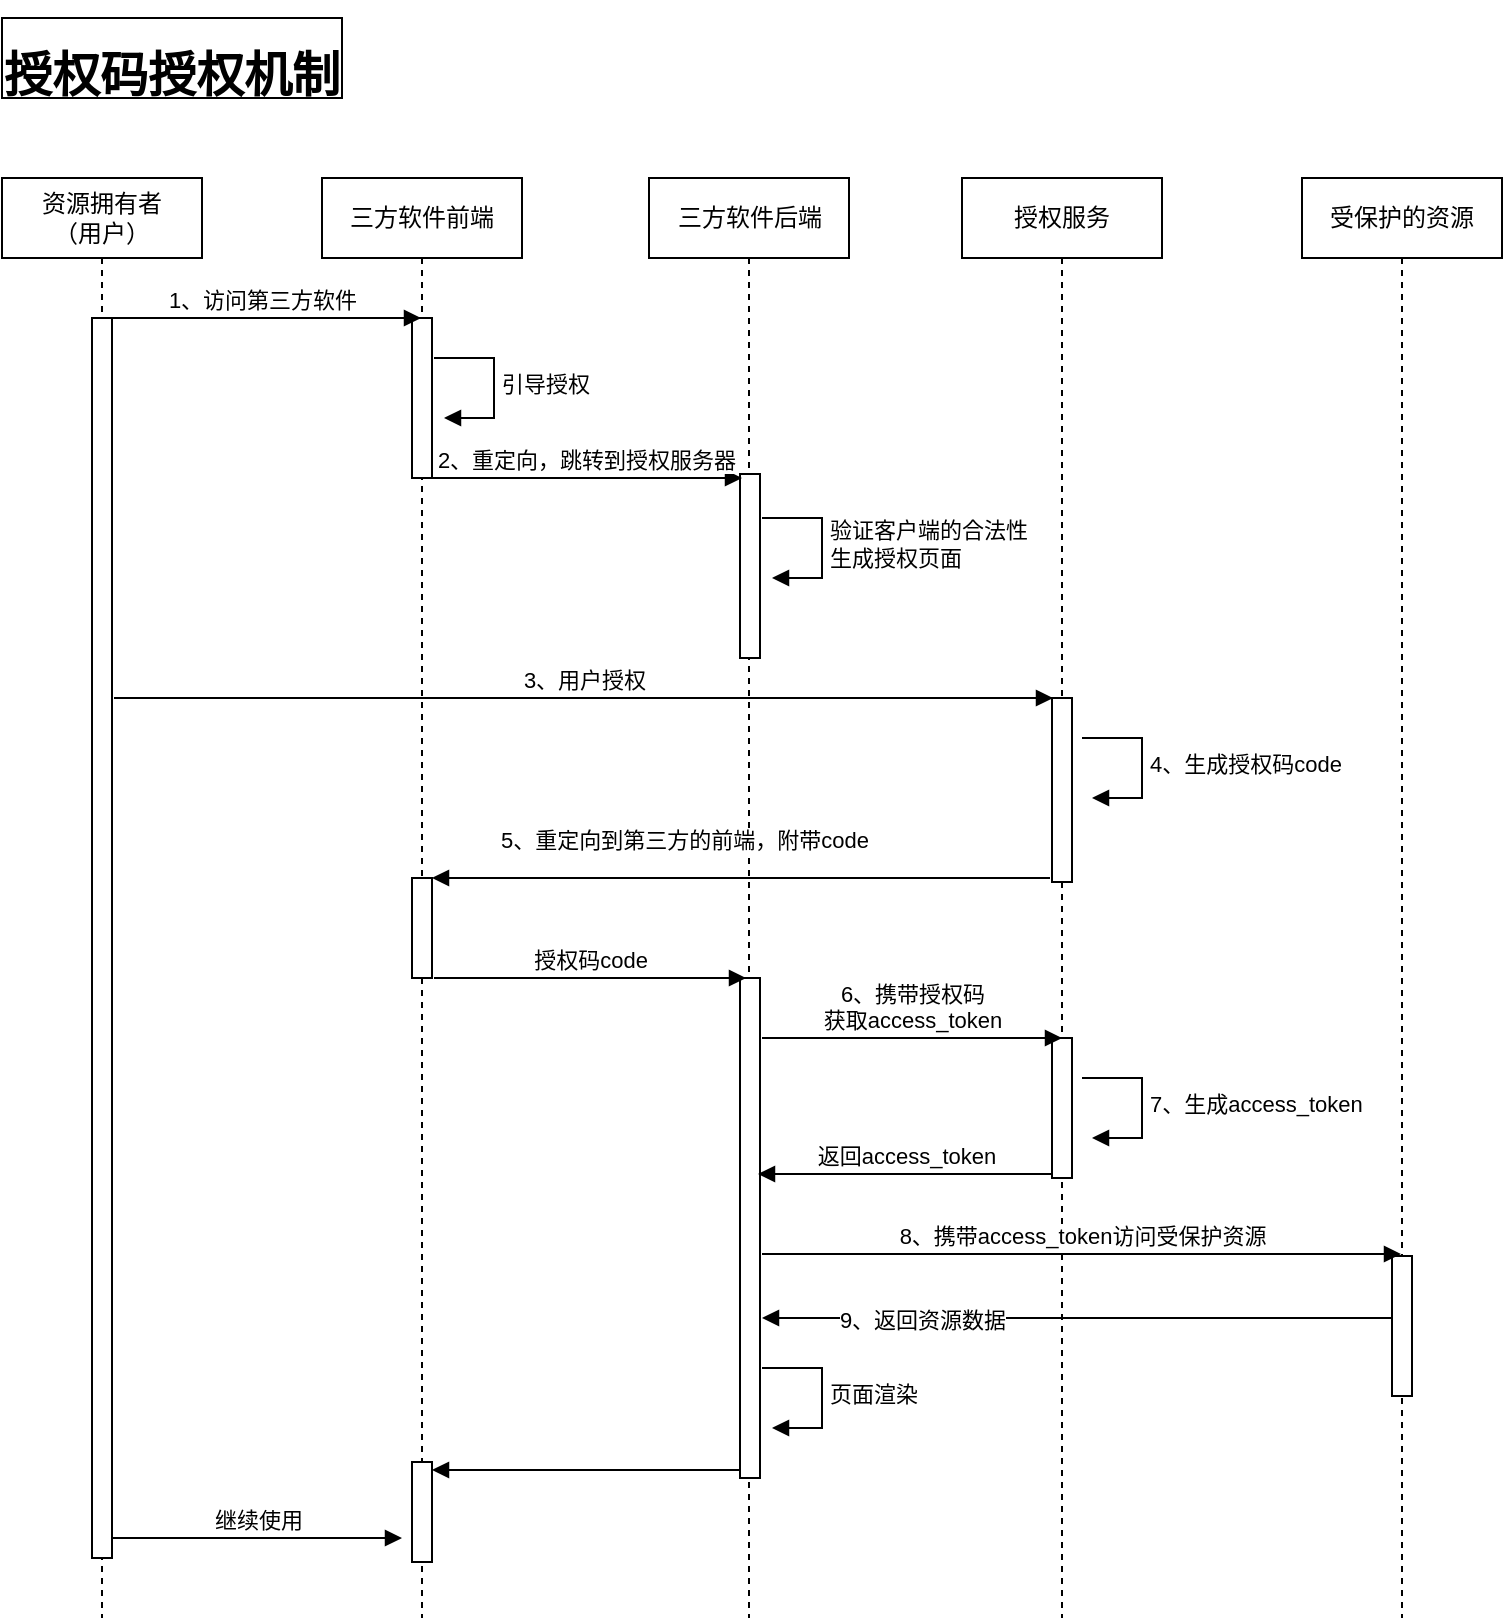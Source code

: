<mxfile version="26.0.16">
  <diagram name="第 1 页" id="b5yBVdAneSFUwX8WgcFp">
    <mxGraphModel dx="1744" dy="2205" grid="1" gridSize="10" guides="1" tooltips="1" connect="1" arrows="1" fold="1" page="1" pageScale="1" pageWidth="827" pageHeight="1169" math="0" shadow="0">
      <root>
        <mxCell id="0" />
        <mxCell id="1" parent="0" />
        <mxCell id="qJ1bP34VLIcEOfEzLXQR-1" value="资源拥有者&lt;br&gt;（用户）" style="shape=umlLifeline;perimeter=lifelinePerimeter;whiteSpace=wrap;html=1;container=1;dropTarget=0;collapsible=0;recursiveResize=0;outlineConnect=0;portConstraint=eastwest;newEdgeStyle={&quot;curved&quot;:0,&quot;rounded&quot;:0};" vertex="1" parent="1">
          <mxGeometry x="40" y="40" width="100" height="720" as="geometry" />
        </mxCell>
        <mxCell id="qJ1bP34VLIcEOfEzLXQR-6" value="" style="html=1;points=[[0,0,0,0,5],[0,1,0,0,-5],[1,0,0,0,5],[1,1,0,0,-5]];perimeter=orthogonalPerimeter;outlineConnect=0;targetShapes=umlLifeline;portConstraint=eastwest;newEdgeStyle={&quot;curved&quot;:0,&quot;rounded&quot;:0};" vertex="1" parent="qJ1bP34VLIcEOfEzLXQR-1">
          <mxGeometry x="45" y="70" width="10" height="620" as="geometry" />
        </mxCell>
        <mxCell id="qJ1bP34VLIcEOfEzLXQR-2" value="三方软件前端" style="shape=umlLifeline;perimeter=lifelinePerimeter;whiteSpace=wrap;html=1;container=1;dropTarget=0;collapsible=0;recursiveResize=0;outlineConnect=0;portConstraint=eastwest;newEdgeStyle={&quot;curved&quot;:0,&quot;rounded&quot;:0};" vertex="1" parent="1">
          <mxGeometry x="200" y="40" width="100" height="720" as="geometry" />
        </mxCell>
        <mxCell id="qJ1bP34VLIcEOfEzLXQR-7" value="" style="html=1;points=[[0,0,0,0,5],[0,1,0,0,-5],[1,0,0,0,5],[1,1,0,0,-5]];perimeter=orthogonalPerimeter;outlineConnect=0;targetShapes=umlLifeline;portConstraint=eastwest;newEdgeStyle={&quot;curved&quot;:0,&quot;rounded&quot;:0};" vertex="1" parent="qJ1bP34VLIcEOfEzLXQR-2">
          <mxGeometry x="45" y="70" width="10" height="80" as="geometry" />
        </mxCell>
        <mxCell id="qJ1bP34VLIcEOfEzLXQR-31" value="" style="html=1;points=[[0,0,0,0,5],[0,1,0,0,-5],[1,0,0,0,5],[1,1,0,0,-5]];perimeter=orthogonalPerimeter;outlineConnect=0;targetShapes=umlLifeline;portConstraint=eastwest;newEdgeStyle={&quot;curved&quot;:0,&quot;rounded&quot;:0};" vertex="1" parent="qJ1bP34VLIcEOfEzLXQR-2">
          <mxGeometry x="45" y="642" width="10" height="50" as="geometry" />
        </mxCell>
        <mxCell id="qJ1bP34VLIcEOfEzLXQR-3" value="三方软件后端" style="shape=umlLifeline;perimeter=lifelinePerimeter;whiteSpace=wrap;html=1;container=1;dropTarget=0;collapsible=0;recursiveResize=0;outlineConnect=0;portConstraint=eastwest;newEdgeStyle={&quot;curved&quot;:0,&quot;rounded&quot;:0};" vertex="1" parent="1">
          <mxGeometry x="363.5" y="40" width="100" height="720" as="geometry" />
        </mxCell>
        <mxCell id="qJ1bP34VLIcEOfEzLXQR-11" value="" style="html=1;points=[[0,0,0,0,5],[0,1,0,0,-5],[1,0,0,0,5],[1,1,0,0,-5]];perimeter=orthogonalPerimeter;outlineConnect=0;targetShapes=umlLifeline;portConstraint=eastwest;newEdgeStyle={&quot;curved&quot;:0,&quot;rounded&quot;:0};" vertex="1" parent="qJ1bP34VLIcEOfEzLXQR-3">
          <mxGeometry x="45.5" y="148" width="10" height="92" as="geometry" />
        </mxCell>
        <mxCell id="qJ1bP34VLIcEOfEzLXQR-20" value="" style="html=1;points=[[0,0,0,0,5],[0,1,0,0,-5],[1,0,0,0,5],[1,1,0,0,-5]];perimeter=orthogonalPerimeter;outlineConnect=0;targetShapes=umlLifeline;portConstraint=eastwest;newEdgeStyle={&quot;curved&quot;:0,&quot;rounded&quot;:0};" vertex="1" parent="qJ1bP34VLIcEOfEzLXQR-3">
          <mxGeometry x="45.5" y="400" width="10" height="250" as="geometry" />
        </mxCell>
        <mxCell id="qJ1bP34VLIcEOfEzLXQR-4" value="授权服务" style="shape=umlLifeline;perimeter=lifelinePerimeter;whiteSpace=wrap;html=1;container=1;dropTarget=0;collapsible=0;recursiveResize=0;outlineConnect=0;portConstraint=eastwest;newEdgeStyle={&quot;curved&quot;:0,&quot;rounded&quot;:0};" vertex="1" parent="1">
          <mxGeometry x="520" y="40" width="100" height="720" as="geometry" />
        </mxCell>
        <mxCell id="qJ1bP34VLIcEOfEzLXQR-14" value="" style="html=1;points=[[0,0,0,0,5],[0,1,0,0,-5],[1,0,0,0,5],[1,1,0,0,-5]];perimeter=orthogonalPerimeter;outlineConnect=0;targetShapes=umlLifeline;portConstraint=eastwest;newEdgeStyle={&quot;curved&quot;:0,&quot;rounded&quot;:0};" vertex="1" parent="qJ1bP34VLIcEOfEzLXQR-4">
          <mxGeometry x="45" y="260" width="10" height="92" as="geometry" />
        </mxCell>
        <mxCell id="qJ1bP34VLIcEOfEzLXQR-22" value="" style="html=1;points=[[0,0,0,0,5],[0,1,0,0,-5],[1,0,0,0,5],[1,1,0,0,-5]];perimeter=orthogonalPerimeter;outlineConnect=0;targetShapes=umlLifeline;portConstraint=eastwest;newEdgeStyle={&quot;curved&quot;:0,&quot;rounded&quot;:0};" vertex="1" parent="qJ1bP34VLIcEOfEzLXQR-4">
          <mxGeometry x="45" y="430" width="10" height="70" as="geometry" />
        </mxCell>
        <mxCell id="qJ1bP34VLIcEOfEzLXQR-5" value="受保护的资源" style="shape=umlLifeline;perimeter=lifelinePerimeter;whiteSpace=wrap;html=1;container=1;dropTarget=0;collapsible=0;recursiveResize=0;outlineConnect=0;portConstraint=eastwest;newEdgeStyle={&quot;curved&quot;:0,&quot;rounded&quot;:0};" vertex="1" parent="1">
          <mxGeometry x="690" y="40" width="100" height="720" as="geometry" />
        </mxCell>
        <mxCell id="qJ1bP34VLIcEOfEzLXQR-26" value="" style="html=1;points=[[0,0,0,0,5],[0,1,0,0,-5],[1,0,0,0,5],[1,1,0,0,-5]];perimeter=orthogonalPerimeter;outlineConnect=0;targetShapes=umlLifeline;portConstraint=eastwest;newEdgeStyle={&quot;curved&quot;:0,&quot;rounded&quot;:0};" vertex="1" parent="qJ1bP34VLIcEOfEzLXQR-5">
          <mxGeometry x="45" y="539" width="10" height="70" as="geometry" />
        </mxCell>
        <mxCell id="qJ1bP34VLIcEOfEzLXQR-8" value="1、访问第三方软件" style="html=1;verticalAlign=bottom;endArrow=block;curved=0;rounded=0;" edge="1" parent="1" target="qJ1bP34VLIcEOfEzLXQR-2">
          <mxGeometry width="80" relative="1" as="geometry">
            <mxPoint x="90" y="110" as="sourcePoint" />
            <mxPoint x="170" y="110" as="targetPoint" />
          </mxGeometry>
        </mxCell>
        <mxCell id="qJ1bP34VLIcEOfEzLXQR-10" value="验证客户端的合法性&lt;br&gt;生成授权页面" style="html=1;align=left;spacingLeft=2;endArrow=block;rounded=0;edgeStyle=orthogonalEdgeStyle;curved=0;rounded=0;" edge="1" parent="1">
          <mxGeometry relative="1" as="geometry">
            <mxPoint x="420" y="210" as="sourcePoint" />
            <Array as="points">
              <mxPoint x="450" y="240" />
            </Array>
            <mxPoint x="425" y="240" as="targetPoint" />
          </mxGeometry>
        </mxCell>
        <mxCell id="qJ1bP34VLIcEOfEzLXQR-12" value="2、重定向，跳转到授权服务器" style="html=1;verticalAlign=bottom;endArrow=block;curved=0;rounded=0;" edge="1" parent="1">
          <mxGeometry width="80" relative="1" as="geometry">
            <mxPoint x="254" y="190" as="sourcePoint" />
            <mxPoint x="410" y="190" as="targetPoint" />
          </mxGeometry>
        </mxCell>
        <mxCell id="qJ1bP34VLIcEOfEzLXQR-13" value="引导授权" style="html=1;align=left;spacingLeft=2;endArrow=block;rounded=0;edgeStyle=orthogonalEdgeStyle;curved=0;rounded=0;" edge="1" parent="1">
          <mxGeometry relative="1" as="geometry">
            <mxPoint x="256" y="130" as="sourcePoint" />
            <Array as="points">
              <mxPoint x="286" y="160" />
            </Array>
            <mxPoint x="261" y="160" as="targetPoint" />
          </mxGeometry>
        </mxCell>
        <mxCell id="qJ1bP34VLIcEOfEzLXQR-15" value="3、用户授权" style="html=1;verticalAlign=bottom;endArrow=block;curved=0;rounded=0;" edge="1" parent="1">
          <mxGeometry width="80" relative="1" as="geometry">
            <mxPoint x="96" y="300" as="sourcePoint" />
            <mxPoint x="565.5" y="300" as="targetPoint" />
          </mxGeometry>
        </mxCell>
        <mxCell id="qJ1bP34VLIcEOfEzLXQR-16" value="4、生成授权码code" style="html=1;align=left;spacingLeft=2;endArrow=block;rounded=0;edgeStyle=orthogonalEdgeStyle;curved=0;rounded=0;" edge="1" parent="1">
          <mxGeometry relative="1" as="geometry">
            <mxPoint x="580" y="320" as="sourcePoint" />
            <Array as="points">
              <mxPoint x="610" y="350" />
            </Array>
            <mxPoint x="585" y="350" as="targetPoint" />
          </mxGeometry>
        </mxCell>
        <mxCell id="qJ1bP34VLIcEOfEzLXQR-18" value="5、重定向到第三方的前端，附带code" style="html=1;verticalAlign=bottom;endArrow=block;curved=0;rounded=0;" edge="1" parent="1" source="qJ1bP34VLIcEOfEzLXQR-17" target="qJ1bP34VLIcEOfEzLXQR-2">
          <mxGeometry x="NaN" y="135" width="80" relative="1" as="geometry">
            <mxPoint x="564" y="390" as="sourcePoint" />
            <mxPoint x="424" y="390" as="targetPoint" />
            <mxPoint x="131" y="-35" as="offset" />
          </mxGeometry>
        </mxCell>
        <mxCell id="qJ1bP34VLIcEOfEzLXQR-19" value="" style="html=1;verticalAlign=bottom;endArrow=block;curved=0;rounded=0;" edge="1" parent="1" target="qJ1bP34VLIcEOfEzLXQR-17">
          <mxGeometry width="80" relative="1" as="geometry">
            <mxPoint x="564" y="390" as="sourcePoint" />
            <mxPoint x="250" y="390" as="targetPoint" />
          </mxGeometry>
        </mxCell>
        <mxCell id="qJ1bP34VLIcEOfEzLXQR-17" value="" style="html=1;points=[[0,0,0,0,5],[0,1,0,0,-5],[1,0,0,0,5],[1,1,0,0,-5]];perimeter=orthogonalPerimeter;outlineConnect=0;targetShapes=umlLifeline;portConstraint=eastwest;newEdgeStyle={&quot;curved&quot;:0,&quot;rounded&quot;:0};" vertex="1" parent="1">
          <mxGeometry x="245" y="390" width="10" height="50" as="geometry" />
        </mxCell>
        <mxCell id="qJ1bP34VLIcEOfEzLXQR-21" value="授权码code" style="html=1;verticalAlign=bottom;endArrow=block;curved=0;rounded=0;" edge="1" parent="1">
          <mxGeometry width="80" relative="1" as="geometry">
            <mxPoint x="256" y="440" as="sourcePoint" />
            <mxPoint x="412" y="440" as="targetPoint" />
          </mxGeometry>
        </mxCell>
        <mxCell id="qJ1bP34VLIcEOfEzLXQR-23" value="6、携带授权码&lt;br&gt;获取access_token" style="html=1;verticalAlign=bottom;endArrow=block;curved=0;rounded=0;" edge="1" parent="1">
          <mxGeometry width="80" relative="1" as="geometry">
            <mxPoint x="420" y="470" as="sourcePoint" />
            <mxPoint x="570" y="470" as="targetPoint" />
          </mxGeometry>
        </mxCell>
        <mxCell id="qJ1bP34VLIcEOfEzLXQR-24" value="7、生成access_token" style="html=1;align=left;spacingLeft=2;endArrow=block;rounded=0;edgeStyle=orthogonalEdgeStyle;curved=0;rounded=0;" edge="1" parent="1">
          <mxGeometry relative="1" as="geometry">
            <mxPoint x="580" y="490" as="sourcePoint" />
            <Array as="points">
              <mxPoint x="610" y="520" />
            </Array>
            <mxPoint x="585" y="520" as="targetPoint" />
          </mxGeometry>
        </mxCell>
        <mxCell id="qJ1bP34VLIcEOfEzLXQR-25" value="返回access_token" style="html=1;verticalAlign=bottom;endArrow=block;curved=0;rounded=0;" edge="1" parent="1">
          <mxGeometry width="80" relative="1" as="geometry">
            <mxPoint x="565" y="538" as="sourcePoint" />
            <mxPoint x="418" y="538" as="targetPoint" />
          </mxGeometry>
        </mxCell>
        <mxCell id="qJ1bP34VLIcEOfEzLXQR-27" value="8、携带access_token访问受保护资源" style="html=1;verticalAlign=bottom;endArrow=block;curved=0;rounded=0;" edge="1" parent="1" target="qJ1bP34VLIcEOfEzLXQR-5">
          <mxGeometry width="80" relative="1" as="geometry">
            <mxPoint x="420" y="578" as="sourcePoint" />
            <mxPoint x="570" y="578" as="targetPoint" />
          </mxGeometry>
        </mxCell>
        <mxCell id="qJ1bP34VLIcEOfEzLXQR-28" value="" style="html=1;verticalAlign=bottom;endArrow=block;curved=0;rounded=0;" edge="1" parent="1">
          <mxGeometry width="80" relative="1" as="geometry">
            <mxPoint x="735" y="610" as="sourcePoint" />
            <mxPoint x="420" y="610" as="targetPoint" />
          </mxGeometry>
        </mxCell>
        <mxCell id="qJ1bP34VLIcEOfEzLXQR-29" value="9、返回资源数据" style="edgeLabel;html=1;align=center;verticalAlign=middle;resizable=0;points=[];" vertex="1" connectable="0" parent="qJ1bP34VLIcEOfEzLXQR-28">
          <mxGeometry x="0.496" y="1" relative="1" as="geometry">
            <mxPoint as="offset" />
          </mxGeometry>
        </mxCell>
        <mxCell id="qJ1bP34VLIcEOfEzLXQR-30" value="页面渲染" style="html=1;align=left;spacingLeft=2;endArrow=block;rounded=0;edgeStyle=orthogonalEdgeStyle;curved=0;rounded=0;" edge="1" parent="1">
          <mxGeometry relative="1" as="geometry">
            <mxPoint x="420" y="635" as="sourcePoint" />
            <Array as="points">
              <mxPoint x="450" y="665" />
            </Array>
            <mxPoint x="425" y="665" as="targetPoint" />
          </mxGeometry>
        </mxCell>
        <mxCell id="qJ1bP34VLIcEOfEzLXQR-32" value="" style="html=1;verticalAlign=bottom;endArrow=block;curved=0;rounded=0;" edge="1" parent="1">
          <mxGeometry width="80" relative="1" as="geometry">
            <mxPoint x="409" y="686" as="sourcePoint" />
            <mxPoint x="255" y="686" as="targetPoint" />
          </mxGeometry>
        </mxCell>
        <mxCell id="qJ1bP34VLIcEOfEzLXQR-33" value="继续使用" style="html=1;verticalAlign=bottom;endArrow=block;curved=0;rounded=0;" edge="1" parent="1">
          <mxGeometry width="80" relative="1" as="geometry">
            <mxPoint x="95" y="720" as="sourcePoint" />
            <mxPoint x="240" y="720" as="targetPoint" />
          </mxGeometry>
        </mxCell>
        <mxCell id="qJ1bP34VLIcEOfEzLXQR-34" value="&lt;div class=&quot;lake-content&quot;&gt;&lt;h2 style=&quot;font-size: 24px; line-height: 32px; margin: 21px 0 5px 0&quot; id=&quot;qzPXE&quot;&gt;&lt;span class=&quot;ne-text&quot;&gt;授权码授权机制&lt;/span&gt;&lt;/h2&gt;&lt;/div&gt;" style="rounded=0;whiteSpace=wrap;html=1;" vertex="1" parent="1">
          <mxGeometry x="40" y="-40" width="170" height="40" as="geometry" />
        </mxCell>
      </root>
    </mxGraphModel>
  </diagram>
</mxfile>

